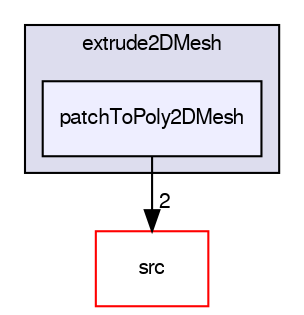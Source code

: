 digraph "applications/utilities/mesh/generation/extrude2DMesh/extrude2DMesh/patchToPoly2DMesh" {
  bgcolor=transparent;
  compound=true
  node [ fontsize="10", fontname="FreeSans"];
  edge [ labelfontsize="10", labelfontname="FreeSans"];
  subgraph clusterdir_7c98efa7a893c5bc6225cfc4fa4a3182 {
    graph [ bgcolor="#ddddee", pencolor="black", label="extrude2DMesh" fontname="FreeSans", fontsize="10", URL="dir_7c98efa7a893c5bc6225cfc4fa4a3182.html"]
  dir_0fc462f62a8552f0f8ea2c671f37a29e [shape=box, label="patchToPoly2DMesh", style="filled", fillcolor="#eeeeff", pencolor="black", URL="dir_0fc462f62a8552f0f8ea2c671f37a29e.html"];
  }
  dir_68267d1309a1af8e8297ef4c3efbcdba [shape=box label="src" color="red" URL="dir_68267d1309a1af8e8297ef4c3efbcdba.html"];
  dir_0fc462f62a8552f0f8ea2c671f37a29e->dir_68267d1309a1af8e8297ef4c3efbcdba [headlabel="2", labeldistance=1.5 headhref="dir_000346_000577.html"];
}
